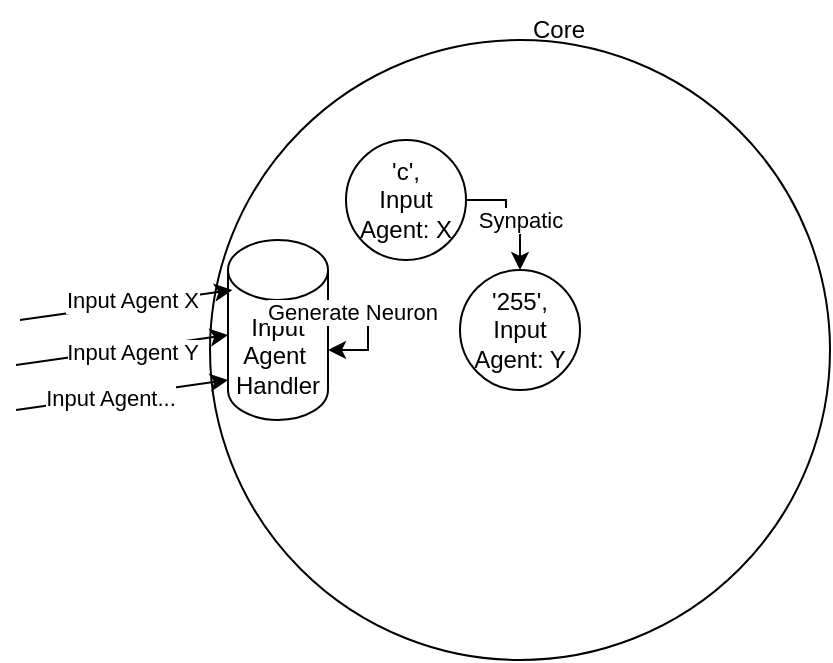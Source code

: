 <mxfile version="24.2.5" type="device">
  <diagram name="Pagina-1" id="w_FWv7704ixgWOhtn0g2">
    <mxGraphModel dx="567" dy="331" grid="1" gridSize="10" guides="1" tooltips="1" connect="1" arrows="1" fold="1" page="1" pageScale="1" pageWidth="827" pageHeight="1169" math="0" shadow="0">
      <root>
        <mxCell id="0" />
        <mxCell id="1" parent="0" />
        <mxCell id="JIxDRnMV626ahIkKmDpw-1" value="" style="ellipse;whiteSpace=wrap;html=1;aspect=fixed;" vertex="1" parent="1">
          <mxGeometry x="310" y="560" width="310" height="310" as="geometry" />
        </mxCell>
        <mxCell id="JIxDRnMV626ahIkKmDpw-2" value="Core" style="text;html=1;align=center;verticalAlign=middle;resizable=0;points=[];autosize=1;strokeColor=none;fillColor=none;" vertex="1" parent="1">
          <mxGeometry x="459" y="540" width="50" height="30" as="geometry" />
        </mxCell>
        <mxCell id="JIxDRnMV626ahIkKmDpw-3" value="Input&lt;div&gt;Agent&amp;nbsp;&lt;/div&gt;&lt;div&gt;Handler&lt;/div&gt;" style="shape=cylinder3;whiteSpace=wrap;html=1;boundedLbl=1;backgroundOutline=1;size=15;" vertex="1" parent="1">
          <mxGeometry x="319" y="660" width="50" height="90" as="geometry" />
        </mxCell>
        <mxCell id="JIxDRnMV626ahIkKmDpw-16" style="edgeStyle=orthogonalEdgeStyle;rounded=0;orthogonalLoop=1;jettySize=auto;html=1;" edge="1" parent="1" source="JIxDRnMV626ahIkKmDpw-4" target="JIxDRnMV626ahIkKmDpw-15">
          <mxGeometry relative="1" as="geometry">
            <Array as="points">
              <mxPoint x="458" y="640" />
              <mxPoint x="458" y="655" />
              <mxPoint x="465" y="655" />
            </Array>
          </mxGeometry>
        </mxCell>
        <mxCell id="JIxDRnMV626ahIkKmDpw-17" value="Synpatic" style="edgeLabel;html=1;align=center;verticalAlign=middle;resizable=0;points=[];" vertex="1" connectable="0" parent="JIxDRnMV626ahIkKmDpw-16">
          <mxGeometry x="-0.194" relative="1" as="geometry">
            <mxPoint x="7" y="5" as="offset" />
          </mxGeometry>
        </mxCell>
        <mxCell id="JIxDRnMV626ahIkKmDpw-4" value="&#39;c&#39;,&lt;div&gt;Input Agent: X&lt;/div&gt;" style="ellipse;whiteSpace=wrap;html=1;aspect=fixed;" vertex="1" parent="1">
          <mxGeometry x="378" y="610" width="60" height="60" as="geometry" />
        </mxCell>
        <mxCell id="JIxDRnMV626ahIkKmDpw-5" style="edgeStyle=orthogonalEdgeStyle;rounded=0;orthogonalLoop=1;jettySize=auto;html=1;elbow=horizontal;" edge="1" parent="1" source="JIxDRnMV626ahIkKmDpw-3" target="JIxDRnMV626ahIkKmDpw-3">
          <mxGeometry relative="1" as="geometry" />
        </mxCell>
        <mxCell id="JIxDRnMV626ahIkKmDpw-6" value="Generate Neuron" style="edgeLabel;html=1;align=center;verticalAlign=middle;resizable=0;points=[];" vertex="1" connectable="0" parent="JIxDRnMV626ahIkKmDpw-5">
          <mxGeometry x="-0.61" y="-1" relative="1" as="geometry">
            <mxPoint as="offset" />
          </mxGeometry>
        </mxCell>
        <mxCell id="JIxDRnMV626ahIkKmDpw-7" value="" style="endArrow=classic;html=1;rounded=0;entryX=0.044;entryY=0.278;entryDx=0;entryDy=0;entryPerimeter=0;" edge="1" parent="1" target="JIxDRnMV626ahIkKmDpw-3">
          <mxGeometry width="50" height="50" relative="1" as="geometry">
            <mxPoint x="215" y="700" as="sourcePoint" />
            <mxPoint x="265" y="650" as="targetPoint" />
          </mxGeometry>
        </mxCell>
        <mxCell id="JIxDRnMV626ahIkKmDpw-12" value="Input Agent X" style="edgeLabel;html=1;align=center;verticalAlign=middle;resizable=0;points=[];" vertex="1" connectable="0" parent="JIxDRnMV626ahIkKmDpw-7">
          <mxGeometry x="0.327" relative="1" as="geometry">
            <mxPoint x="-15" as="offset" />
          </mxGeometry>
        </mxCell>
        <mxCell id="JIxDRnMV626ahIkKmDpw-9" value="" style="endArrow=classic;html=1;rounded=0;entryX=0.044;entryY=0.278;entryDx=0;entryDy=0;entryPerimeter=0;" edge="1" parent="1">
          <mxGeometry width="50" height="50" relative="1" as="geometry">
            <mxPoint x="213" y="722.5" as="sourcePoint" />
            <mxPoint x="319" y="707.5" as="targetPoint" />
          </mxGeometry>
        </mxCell>
        <mxCell id="JIxDRnMV626ahIkKmDpw-13" value="Input Agent Y" style="edgeLabel;html=1;align=center;verticalAlign=middle;resizable=0;points=[];" vertex="1" connectable="0" parent="JIxDRnMV626ahIkKmDpw-9">
          <mxGeometry x="-0.194" y="2" relative="1" as="geometry">
            <mxPoint x="15" y="1" as="offset" />
          </mxGeometry>
        </mxCell>
        <mxCell id="JIxDRnMV626ahIkKmDpw-10" value="" style="endArrow=classic;html=1;rounded=0;entryX=0.044;entryY=0.278;entryDx=0;entryDy=0;entryPerimeter=0;" edge="1" parent="1">
          <mxGeometry width="50" height="50" relative="1" as="geometry">
            <mxPoint x="213" y="745" as="sourcePoint" />
            <mxPoint x="319" y="730" as="targetPoint" />
          </mxGeometry>
        </mxCell>
        <mxCell id="JIxDRnMV626ahIkKmDpw-14" value="Input Agent..." style="edgeLabel;html=1;align=center;verticalAlign=middle;resizable=0;points=[];" vertex="1" connectable="0" parent="JIxDRnMV626ahIkKmDpw-10">
          <mxGeometry x="-0.258" y="1" relative="1" as="geometry">
            <mxPoint x="8" as="offset" />
          </mxGeometry>
        </mxCell>
        <mxCell id="JIxDRnMV626ahIkKmDpw-15" value="&#39;255&#39;,&lt;div&gt;Input Agent: Y&lt;/div&gt;" style="ellipse;whiteSpace=wrap;html=1;aspect=fixed;" vertex="1" parent="1">
          <mxGeometry x="435" y="675" width="60" height="60" as="geometry" />
        </mxCell>
      </root>
    </mxGraphModel>
  </diagram>
</mxfile>
